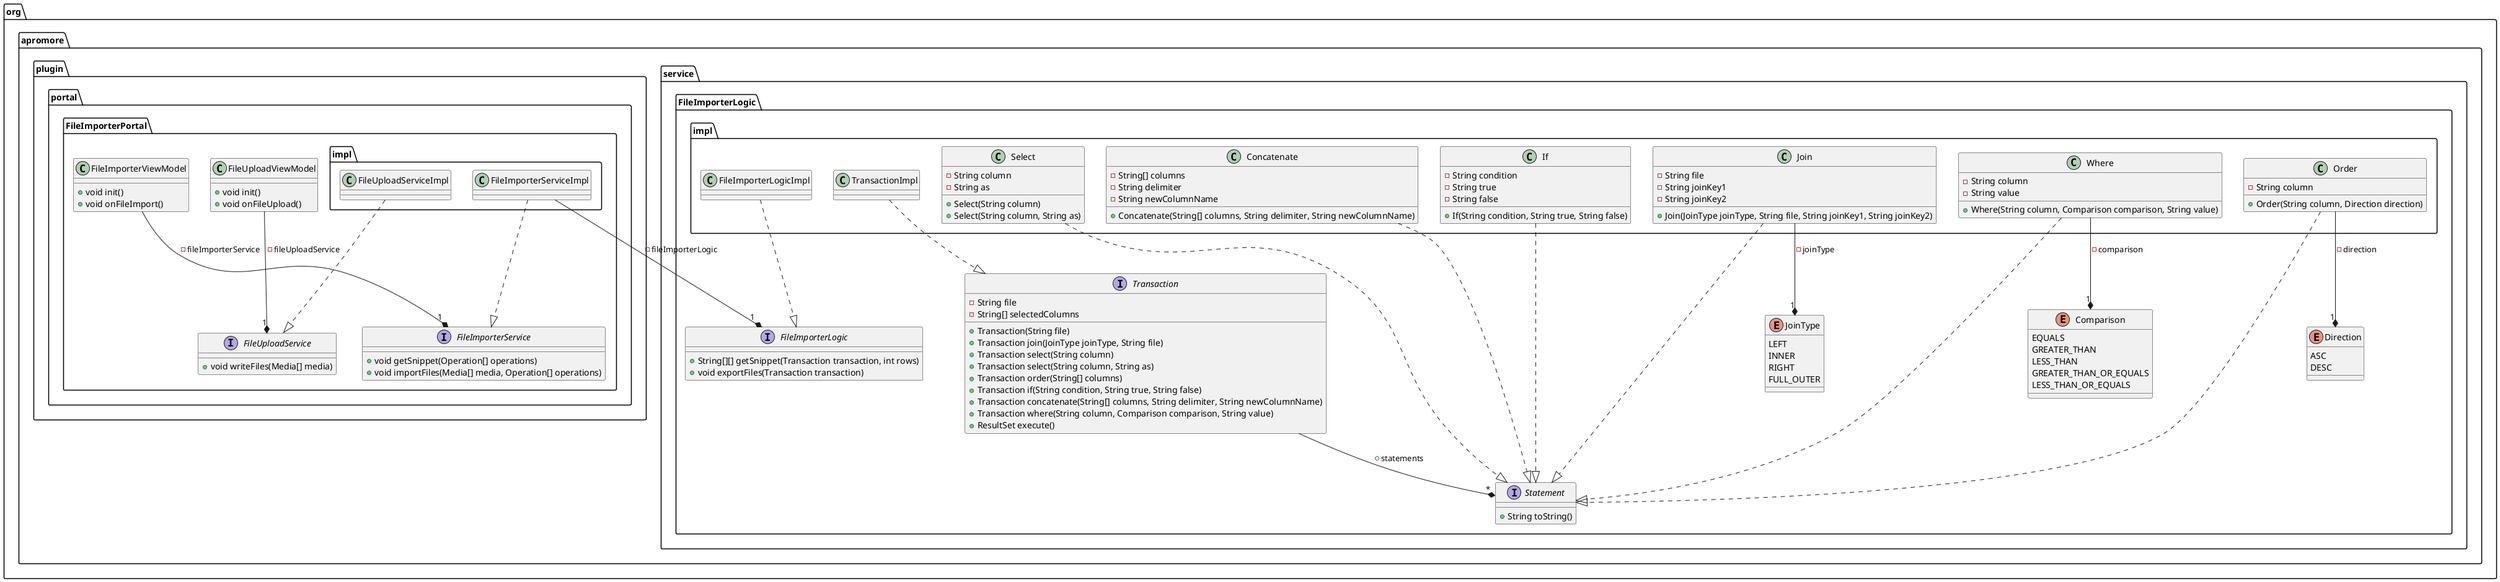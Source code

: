 @startuml classes

namespace org {
    namespace apromore {
        namespace service {
            namespace FileImporterLogic {
                namespace impl {
                    class FileImporterLogicImpl
                    class TransactionImpl

                    class Select {
                        - String column
                        - String as
                        + Select(String column)
                        + Select(String column, String as)
                    }

                    class Concatenate {
                        - String[] columns
                        - String delimiter
                        - String newColumnName
                        + Concatenate(String[] columns, String delimiter, String newColumnName)
                    }

                    class If {
                        - String condition
                        - String true
                        - String false
                        + If(String condition, String true, String false)
                    }

                    class Join {
                        - String file
                        - String joinKey1
                        - String joinKey2
                        + Join(JoinType joinType, String file, String joinKey1, String joinKey2)
                    }

                    class Where {
                        - String column
                        - String value
                        + Where(String column, Comparison comparison, String value)
                    }

                    class Order {
                        - String column
                        + Order(String column, Direction direction)
                    }

                    FileImporterLogicImpl ..|> org.apromore.service.FileImporterLogic.FileImporterLogic
                    TransactionImpl ..|> org.apromore.service.FileImporterLogic.Transaction

                    Select ..|> org.apromore.service.FileImporterLogic.Statement
                    Concatenate ..|> org.apromore.service.FileImporterLogic.Statement
                    If ..|> org.apromore.service.FileImporterLogic.Statement
                    Join ..|> org.apromore.service.FileImporterLogic.Statement
                    Join --* "1" org.apromore.service.FileImporterLogic.JoinType : - joinType
                    Where ..|> org.apromore.service.FileImporterLogic.Statement
                    Where --* "1" org.apromore.service.FileImporterLogic.Comparison : - comparison
                    Order ..|> org.apromore.service.FileImporterLogic.Statement
                    Order --* "1" org.apromore.service.FileImporterLogic.Direction : - direction
                }

                interface Statement {
                    + String toString()
                }

                enum JoinType {
                    LEFT
                    INNER
                    RIGHT
                    FULL_OUTER
                }

                enum Comparison {
                    EQUALS
                    GREATER_THAN
                    LESS_THAN
                    GREATER_THAN_OR_EQUALS
                    LESS_THAN_OR_EQUALS
                }

                enum Direction {
                    ASC
                    DESC
                }

                interface Transaction {
                    - String file
                    - String[] selectedColumns
                    + Transaction(String file)
                    + Transaction join(JoinType joinType, String file)
                    + Transaction select(String column)
                    + Transaction select(String column, String as)
                    + Transaction order(String[] columns)
                    + Transaction if(String condition, String true, String false)
                    + Transaction concatenate(String[] columns, String delimiter, String newColumnName)
                    + Transaction where(String column, Comparison comparison, String value)
                    + ResultSet execute()
                }

                interface FileImporterLogic {
                    + String[][] getSnippet(Transaction transaction, int rows)
                    + void exportFiles(Transaction transaction)
                }

                Transaction --* "*" "Statement" : + statements
            }
        }

        namespace plugin {
            namespace portal {
                namespace FileImporterPortal {
                    namespace impl {
                        class FileUploadServiceImpl
                        class FileImporterServiceImpl

                        FileUploadServiceImpl ..|> org.apromore.plugin.portal.FileImporterPortal.FileUploadService
                        FileImporterServiceImpl ..|> org.apromore.plugin.portal.FileImporterPortal.FileImporterService
                        FileImporterServiceImpl --* "1" org.apromore.service.FileImporterLogic.FileImporterLogic : - fileImporterLogic
                    }

                    class FileUploadViewModel {
                        + void init()
                        + void onFileUpload()
                    }

                    interface FileUploadService {
                        + void writeFiles(Media[] media)
                    }

                    class FileImporterViewModel {
                        + void init()
                        + void onFileImport()
                    }

                    interface FileImporterService {
                        + void getSnippet(Operation[] operations)
                        + void importFiles(Media[] media, Operation[] operations)
                    }

                    FileUploadViewModel --* "1" FileUploadService : - fileUploadService
                    FileImporterViewModel --* "1" FileImporterService : - fileImporterService
                }
            }
        }
    }
}

@enduml
